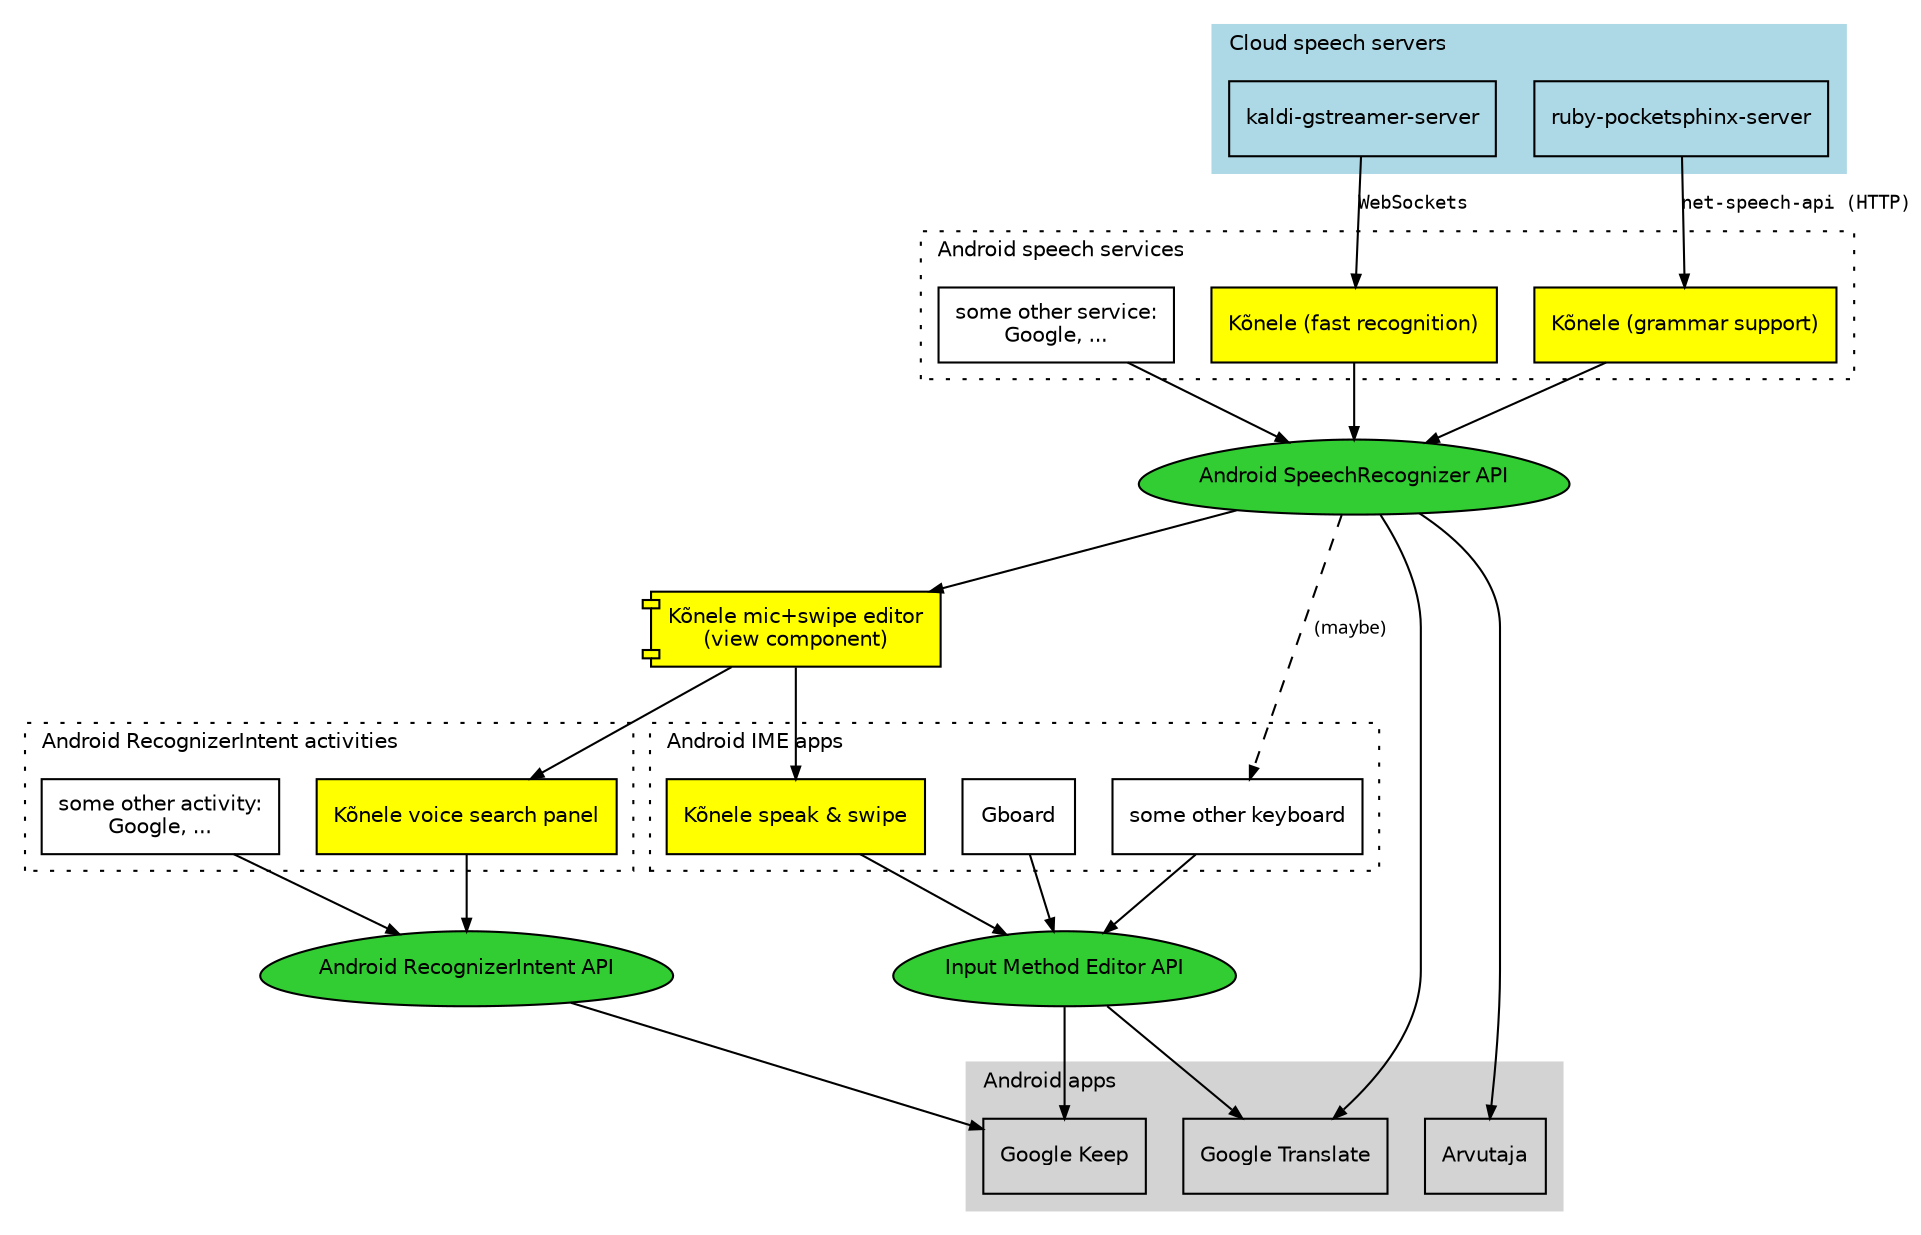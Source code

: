 /**
 *
 * @author Kaarel Kaljurand
 * @version 2015-08-29
 */

digraph G {

    graph [style="dotted", fontsize=10 fontname="Helvetica"];
    node [shape="box", fontsize=10 fontname="Helvetica"];
    edge [arrowhead="normal", arrowsize="0.6"];
    labeljust = "l";

    "Kõnele View" [label="Kõnele mic+swipe editor\n(view component)", shape="component", style="filled", fillcolor="yellow"];

    subgraph cluster_0 {
        label = "Cloud speech servers";
        style = "filled";
        color = "lightblue";
        "kaldi" [label="kaldi-gstreamer-server"];
        "pocketsphinx" [label="ruby-pocketsphinx-server"];
    }

    // Services record audio, send it to the server, and make the transcription
    // available via standard Android APIs.
    // One can configure the server addresses and audio recording parameters
    // (e.g. sample rate, duration, silence detection).
    subgraph cluster_1 {
        label = "Android speech services";
        "other_service" [label="some other service:\nGoogle, ..."];
        "Kõnele fast" [label="Kõnele (fast recognition)", style="filled", fillcolor="yellow"];
        "Kõnele grammar" [label="Kõnele (grammar support)", style="filled", fillcolor="yellow"];
    }

    // Android speech and text input APIs
    "Android SpeechRecognizer" [label="Android SpeechRecognizer API", shape="egg", style="filled", fillcolor="limegreen"];
    "Android RecognizerIntent" [label="Android RecognizerIntent API", shape="egg", style="filled", fillcolor="limegreen"];
    "IME" [label="Input Method Editor API", shape="egg", style="filled", fillcolor="limegreen"];

    subgraph cluster_2 {
        label = "Android RecognizerIntent activities";
        "other_activity" [label="some other activity:\nGoogle, ..."];
        "panel" [label="Kõnele voice search panel", style="filled", fillcolor="yellow"];
    }

    subgraph cluster_3 {
        label = "Android IME apps";
        "Kõnele IME" [label="Kõnele speak & swipe", style="filled", fillcolor="yellow"];
        "Gboard" [label="Gboard"];
        "other_ime" [label="some other keyboard"];
    }

    subgraph cluster_4 {
        label = "Android apps";
        style = "filled";
        color = "lightgrey";
        "Google Keep";
        "Google Translate";
        "Arvutaja";
    }

    "kaldi" -> "Kõnele fast" [label="WebSockets", fontsize=9, fontname="monospace"];
    "pocketsphinx" -> "Kõnele grammar" [label="net-speech-api (HTTP)", fontsize=9, fontname="monospace"];

    // Services that implement Android SpeechRecognizer
    "Kõnele fast" -> "Android SpeechRecognizer" ;
    "Kõnele grammar" -> "Android SpeechRecognizer" ;
    "other_service" -> "Android SpeechRecognizer" ;

    "panel" -> "Android RecognizerIntent" ;
    "other_activity" -> "Android RecognizerIntent" ;

    // "other_service" -> "Gboard" ;
    "Android SpeechRecognizer" -> "Kõnele View" ;
    "Kõnele View" -> "Kõnele IME" ;
    "Kõnele View" -> "panel" ;
    "Android SpeechRecognizer" -> "Arvutaja" ;
    "Android SpeechRecognizer" -> "other_ime" [label="(maybe)", style="dashed", fontsize=9, fontname="Verdana"];
    "Android RecognizerIntent" -> "Google Keep" ;
    "Android SpeechRecognizer" -> "Google Translate" ;
    "Gboard" -> "IME";
    "Kõnele IME" -> "IME";
    "other_ime" -> "IME";
    "IME" ->"Google Keep";
    "IME" -> "Google Translate";
}
